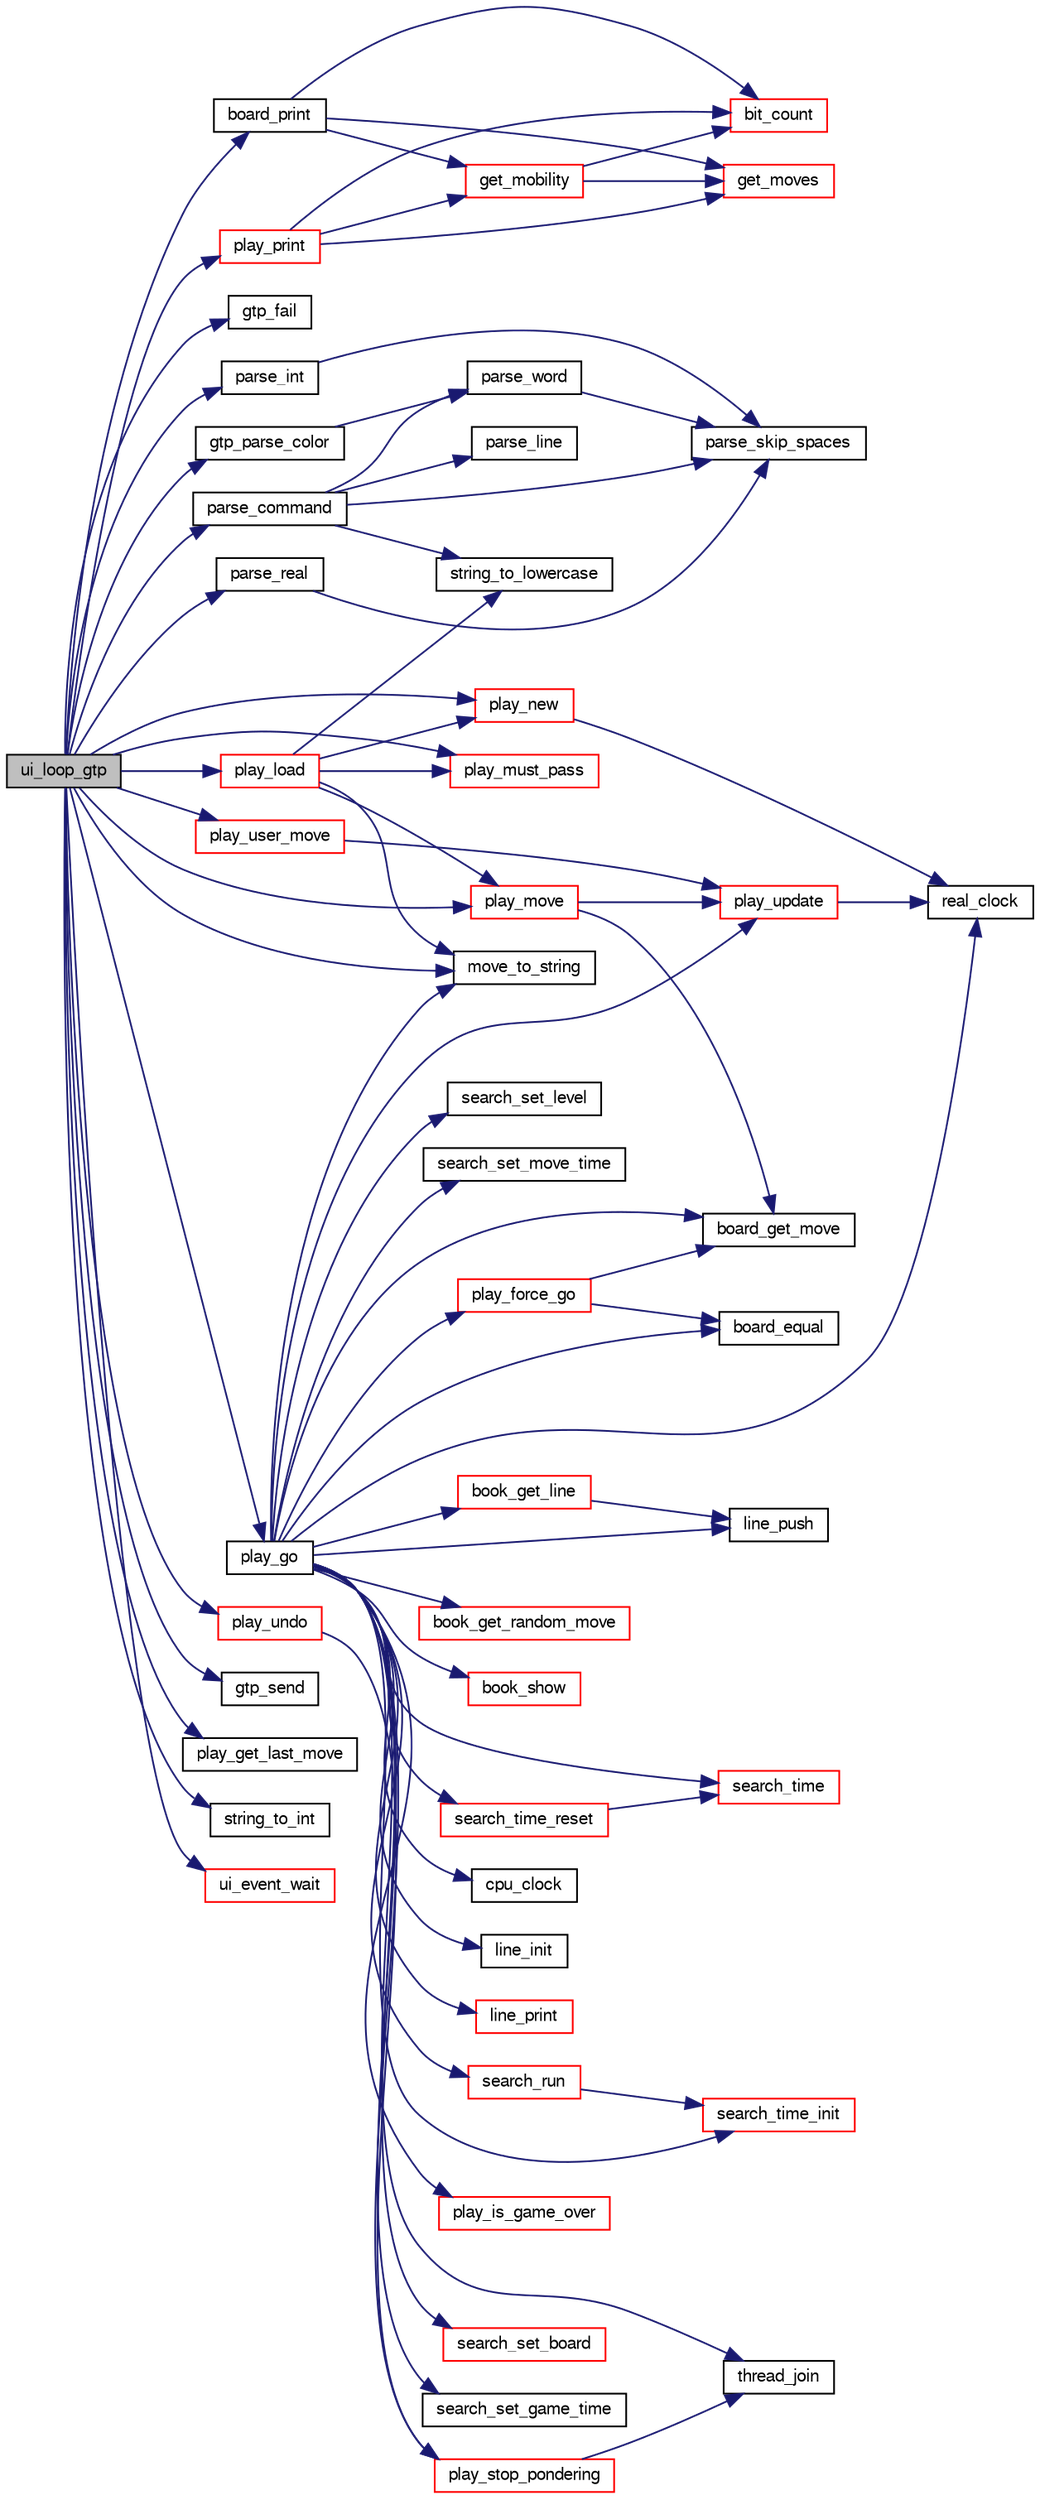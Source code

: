 digraph "ui_loop_gtp"
{
 // LATEX_PDF_SIZE
  bgcolor="transparent";
  edge [fontname="FreeSans",fontsize="10",labelfontname="FreeSans",labelfontsize="10"];
  node [fontname="FreeSans",fontsize="10",shape=record];
  rankdir="LR";
  Node1 [label="ui_loop_gtp",height=0.2,width=0.4,color="black", fillcolor="grey75", style="filled", fontcolor="black",tooltip="Loop event."];
  Node1 -> Node2 [color="midnightblue",fontsize="10",style="solid",fontname="FreeSans"];
  Node2 [label="board_print",height=0.2,width=0.4,color="black",URL="$board_8c.html#a27ccb92684d9e7194eeb3bc34311ad55",tooltip="Print out the board."];
  Node2 -> Node3 [color="midnightblue",fontsize="10",style="solid",fontname="FreeSans"];
  Node3 [label="bit_count",height=0.2,width=0.4,color="red",URL="$bit_8c.html#a830fec0a90989da1f1900ff609b92167",tooltip="Count the number of bits set to one in an unsigned long long."];
  Node2 -> Node5 [color="midnightblue",fontsize="10",style="solid",fontname="FreeSans"];
  Node5 [label="get_mobility",height=0.2,width=0.4,color="red",URL="$board_8c.html#a7509639c4e49c56fe83b3d978580ed42",tooltip="Count legal moves."];
  Node5 -> Node3 [color="midnightblue",fontsize="10",style="solid",fontname="FreeSans"];
  Node5 -> Node6 [color="midnightblue",fontsize="10",style="solid",fontname="FreeSans"];
  Node6 [label="get_moves",height=0.2,width=0.4,color="red",URL="$board_8c.html#a7610dc936a6aea22b3c5e162f722a7a1",tooltip="Get legal moves."];
  Node2 -> Node6 [color="midnightblue",fontsize="10",style="solid",fontname="FreeSans"];
  Node1 -> Node9 [color="midnightblue",fontsize="10",style="solid",fontname="FreeSans"];
  Node9 [label="gtp_fail",height=0.2,width=0.4,color="black",URL="$gtp_8c.html#a84ea0badc68cb459c9f3aa40e1777e01",tooltip=" "];
  Node1 -> Node10 [color="midnightblue",fontsize="10",style="solid",fontname="FreeSans"];
  Node10 [label="gtp_parse_color",height=0.2,width=0.4,color="black",URL="$gtp_8c.html#a626ffe4b32fa1529f1d8d3467462a4a3",tooltip=" "];
  Node10 -> Node11 [color="midnightblue",fontsize="10",style="solid",fontname="FreeSans"];
  Node11 [label="parse_word",height=0.2,width=0.4,color="black",URL="$util_8c.html#a37223454580e3fd41f4bddb3c3970da5",tooltip="Parse a word."];
  Node11 -> Node12 [color="midnightblue",fontsize="10",style="solid",fontname="FreeSans"];
  Node12 [label="parse_skip_spaces",height=0.2,width=0.4,color="black",URL="$util_8c.html#a35508e8fcec689d875231b2f93fbe4a5",tooltip="Skip spaces."];
  Node1 -> Node13 [color="midnightblue",fontsize="10",style="solid",fontname="FreeSans"];
  Node13 [label="gtp_send",height=0.2,width=0.4,color="black",URL="$gtp_8c.html#ac48100641a17612a32a6db96d54d2e32",tooltip=" "];
  Node1 -> Node14 [color="midnightblue",fontsize="10",style="solid",fontname="FreeSans"];
  Node14 [label="move_to_string",height=0.2,width=0.4,color="black",URL="$move_8c.html#a5d61a3318dc80a3171250974a921055d",tooltip="Print out a move."];
  Node1 -> Node15 [color="midnightblue",fontsize="10",style="solid",fontname="FreeSans"];
  Node15 [label="parse_command",height=0.2,width=0.4,color="black",URL="$util_8c.html#a42d6fa0294fe3a643d1942c6610f75f4",tooltip="Parse a command."];
  Node15 -> Node16 [color="midnightblue",fontsize="10",style="solid",fontname="FreeSans"];
  Node16 [label="parse_line",height=0.2,width=0.4,color="black",URL="$util_8c.html#a8648973bfd6c3001cd5ebe5268662f1e",tooltip="Parse a line."];
  Node15 -> Node12 [color="midnightblue",fontsize="10",style="solid",fontname="FreeSans"];
  Node15 -> Node11 [color="midnightblue",fontsize="10",style="solid",fontname="FreeSans"];
  Node15 -> Node17 [color="midnightblue",fontsize="10",style="solid",fontname="FreeSans"];
  Node17 [label="string_to_lowercase",height=0.2,width=0.4,color="black",URL="$util_8c.html#a63f0d8023994d5b47de94f80738870e8",tooltip="Change all char of a string to lowercase."];
  Node1 -> Node18 [color="midnightblue",fontsize="10",style="solid",fontname="FreeSans"];
  Node18 [label="parse_int",height=0.2,width=0.4,color="black",URL="$util_8c.html#a0fad57b1fd6851c6cde5258a897b7a61",tooltip="Parse an integer."];
  Node18 -> Node12 [color="midnightblue",fontsize="10",style="solid",fontname="FreeSans"];
  Node1 -> Node19 [color="midnightblue",fontsize="10",style="solid",fontname="FreeSans"];
  Node19 [label="parse_real",height=0.2,width=0.4,color="black",URL="$util_8c.html#a6afb4032b94c4505472fe147fa9a7d37",tooltip="Parse a real number (as a double floating point)."];
  Node19 -> Node12 [color="midnightblue",fontsize="10",style="solid",fontname="FreeSans"];
  Node1 -> Node20 [color="midnightblue",fontsize="10",style="solid",fontname="FreeSans"];
  Node20 [label="play_get_last_move",height=0.2,width=0.4,color="black",URL="$play_8c.html#aa6fd33134335f8c1d68e7f0e5ea9c002",tooltip="Get the last played move."];
  Node1 -> Node21 [color="midnightblue",fontsize="10",style="solid",fontname="FreeSans"];
  Node21 [label="play_go",height=0.2,width=0.4,color="black",URL="$play_8c.html#aeba64a0b6660a04cff93da447da3f746",tooltip="Start thinking."];
  Node21 -> Node22 [color="midnightblue",fontsize="10",style="solid",fontname="FreeSans"];
  Node22 [label="board_equal",height=0.2,width=0.4,color="black",URL="$board_8c.html#a8b5bfe9db13bf07894a8bc77e3ebfbbe",tooltip="Compare two board for equality."];
  Node21 -> Node23 [color="midnightblue",fontsize="10",style="solid",fontname="FreeSans"];
  Node23 [label="board_get_move",height=0.2,width=0.4,color="black",URL="$board_8c.html#a3b5748c109770fe228ea15b562c0f113",tooltip="Compute a move."];
  Node21 -> Node24 [color="midnightblue",fontsize="10",style="solid",fontname="FreeSans"];
  Node24 [label="book_get_line",height=0.2,width=0.4,color="red",URL="$book_8c.html#a5c4b33003cbd770b19d394d4f6dd6a4f",tooltip="Get a variation from the book."];
  Node24 -> Node41 [color="midnightblue",fontsize="10",style="solid",fontname="FreeSans"];
  Node41 [label="line_push",height=0.2,width=0.4,color="black",URL="$move_8c.html#a1781d0a89d5c0c8831bb7eb845d19976",tooltip="Add a move to the sequence."];
  Node21 -> Node47 [color="midnightblue",fontsize="10",style="solid",fontname="FreeSans"];
  Node47 [label="book_get_random_move",height=0.2,width=0.4,color="red",URL="$book_8c.html#a71ddeb4c807f9833f5e8507ba9dab350",tooltip="Get a move at random from the opening book."];
  Node21 -> Node48 [color="midnightblue",fontsize="10",style="solid",fontname="FreeSans"];
  Node48 [label="book_show",height=0.2,width=0.4,color="red",URL="$book_8c.html#a393a42eb1a3ce423cad7df4eb4ffaac4",tooltip="Display a position from the book."];
  Node21 -> Node53 [color="midnightblue",fontsize="10",style="solid",fontname="FreeSans"];
  Node53 [label="cpu_clock",height=0.2,width=0.4,color="black",URL="$util_8h.html#a476050b74be66b76cf5d30c89a837798",tooltip=" "];
  Node21 -> Node54 [color="midnightblue",fontsize="10",style="solid",fontname="FreeSans"];
  Node54 [label="line_init",height=0.2,width=0.4,color="black",URL="$move_8c.html#a833b8b36407a601e79b24179cbebbef8",tooltip="Initialize a sequence of moves."];
  Node21 -> Node55 [color="midnightblue",fontsize="10",style="solid",fontname="FreeSans"];
  Node55 [label="line_print",height=0.2,width=0.4,color="red",URL="$move_8c.html#a0ae53ce219676b29cf33f8e7586f75a9",tooltip="Print a move sequence."];
  Node21 -> Node41 [color="midnightblue",fontsize="10",style="solid",fontname="FreeSans"];
  Node21 -> Node14 [color="midnightblue",fontsize="10",style="solid",fontname="FreeSans"];
  Node21 -> Node57 [color="midnightblue",fontsize="10",style="solid",fontname="FreeSans"];
  Node57 [label="play_force_go",height=0.2,width=0.4,color="red",URL="$play_8c.html#a0fac168d26c41a2a24f357011d546143",tooltip="Play a forced move."];
  Node57 -> Node22 [color="midnightblue",fontsize="10",style="solid",fontname="FreeSans"];
  Node57 -> Node23 [color="midnightblue",fontsize="10",style="solid",fontname="FreeSans"];
  Node21 -> Node58 [color="midnightblue",fontsize="10",style="solid",fontname="FreeSans"];
  Node58 [label="play_is_game_over",height=0.2,width=0.4,color="red",URL="$play_8c.html#ad8fbdebca393fc37414e594b098650b3",tooltip="Check if game is over."];
  Node21 -> Node59 [color="midnightblue",fontsize="10",style="solid",fontname="FreeSans"];
  Node59 [label="play_stop_pondering",height=0.2,width=0.4,color="red",URL="$play_8c.html#a4a4b7bf94f1ee79c788fbcca3ddc347f",tooltip="Stop pondering."];
  Node59 -> Node62 [color="midnightblue",fontsize="10",style="solid",fontname="FreeSans"];
  Node62 [label="thread_join",height=0.2,width=0.4,color="black",URL="$util_8c.html#a52efa84f4cfd49921787886d9543ab64",tooltip="Join a thread."];
  Node21 -> Node63 [color="midnightblue",fontsize="10",style="solid",fontname="FreeSans"];
  Node63 [label="play_update",height=0.2,width=0.4,color="red",URL="$play_8c.html#a565bcabc21b749bfaad647fd4a4225ea",tooltip="Update the game."];
  Node63 -> Node65 [color="midnightblue",fontsize="10",style="solid",fontname="FreeSans"];
  Node65 [label="real_clock",height=0.2,width=0.4,color="black",URL="$util_8h.html#a358b4c5eab4941b90bb9ef1676e5f7e5",tooltip=" "];
  Node21 -> Node65 [color="midnightblue",fontsize="10",style="solid",fontname="FreeSans"];
  Node21 -> Node66 [color="midnightblue",fontsize="10",style="solid",fontname="FreeSans"];
  Node66 [label="search_run",height=0.2,width=0.4,color="red",URL="$root_8c.html#ae8b727693fc7a90e504bd8abec158c84",tooltip="Search the bestmove of a given board."];
  Node66 -> Node196 [color="midnightblue",fontsize="10",style="solid",fontname="FreeSans"];
  Node196 [label="search_time_init",height=0.2,width=0.4,color="red",URL="$search_8c.html#a0338bb851c866a94b8451004068fa394",tooltip="Initialize the alloted time."];
  Node21 -> Node199 [color="midnightblue",fontsize="10",style="solid",fontname="FreeSans"];
  Node199 [label="search_set_board",height=0.2,width=0.4,color="red",URL="$search_8c.html#a99ecde00b1e5da1b9366b69ec1971568",tooltip="Set the board to analyze."];
  Node21 -> Node200 [color="midnightblue",fontsize="10",style="solid",fontname="FreeSans"];
  Node200 [label="search_set_game_time",height=0.2,width=0.4,color="black",URL="$search_8c.html#aff1b83c3891eb0c777f3dfc74ce5fb25",tooltip="set time to search."];
  Node21 -> Node201 [color="midnightblue",fontsize="10",style="solid",fontname="FreeSans"];
  Node201 [label="search_set_level",height=0.2,width=0.4,color="black",URL="$search_8c.html#a06bb5a695032b0cc1d8e8ca51e231ad7",tooltip="Set the search level."];
  Node21 -> Node202 [color="midnightblue",fontsize="10",style="solid",fontname="FreeSans"];
  Node202 [label="search_set_move_time",height=0.2,width=0.4,color="black",URL="$search_8c.html#ad85c25af88314b0b35b544ed1721298b",tooltip="set time to search."];
  Node21 -> Node157 [color="midnightblue",fontsize="10",style="solid",fontname="FreeSans"];
  Node157 [label="search_time",height=0.2,width=0.4,color="red",URL="$search_8c.html#afcdfa9c4ac42ff535885efeb671ffe8d",tooltip="Return the time spent by the search."];
  Node21 -> Node196 [color="midnightblue",fontsize="10",style="solid",fontname="FreeSans"];
  Node21 -> Node203 [color="midnightblue",fontsize="10",style="solid",fontname="FreeSans"];
  Node203 [label="search_time_reset",height=0.2,width=0.4,color="red",URL="$search_8c.html#a1e267482ae343ba46e8d1b8c9ae26cb8",tooltip="Reset the alloted time."];
  Node203 -> Node157 [color="midnightblue",fontsize="10",style="solid",fontname="FreeSans"];
  Node21 -> Node62 [color="midnightblue",fontsize="10",style="solid",fontname="FreeSans"];
  Node1 -> Node204 [color="midnightblue",fontsize="10",style="solid",fontname="FreeSans"];
  Node204 [label="play_load",height=0.2,width=0.4,color="red",URL="$play_8c.html#acf0b03291dd4c87244683bf8f3c753a5",tooltip="Load a saved game."];
  Node204 -> Node14 [color="midnightblue",fontsize="10",style="solid",fontname="FreeSans"];
  Node204 -> Node224 [color="midnightblue",fontsize="10",style="solid",fontname="FreeSans"];
  Node224 [label="play_move",height=0.2,width=0.4,color="red",URL="$play_8c.html#a556fbc788431e00c9f7b01722a78a2ff",tooltip="Play a move."];
  Node224 -> Node23 [color="midnightblue",fontsize="10",style="solid",fontname="FreeSans"];
  Node224 -> Node63 [color="midnightblue",fontsize="10",style="solid",fontname="FreeSans"];
  Node204 -> Node225 [color="midnightblue",fontsize="10",style="solid",fontname="FreeSans"];
  Node225 [label="play_must_pass",height=0.2,width=0.4,color="red",URL="$play_8c.html#a04e3a4dbc7946f948b1e18c17f8e2965",tooltip="Check if player must pass."];
  Node204 -> Node226 [color="midnightblue",fontsize="10",style="solid",fontname="FreeSans"];
  Node226 [label="play_new",height=0.2,width=0.4,color="red",URL="$play_8c.html#a61b819f1f97c593c9ed9b75b8a99e719",tooltip="Start a new game."];
  Node226 -> Node65 [color="midnightblue",fontsize="10",style="solid",fontname="FreeSans"];
  Node204 -> Node17 [color="midnightblue",fontsize="10",style="solid",fontname="FreeSans"];
  Node1 -> Node224 [color="midnightblue",fontsize="10",style="solid",fontname="FreeSans"];
  Node1 -> Node225 [color="midnightblue",fontsize="10",style="solid",fontname="FreeSans"];
  Node1 -> Node226 [color="midnightblue",fontsize="10",style="solid",fontname="FreeSans"];
  Node1 -> Node228 [color="midnightblue",fontsize="10",style="solid",fontname="FreeSans"];
  Node228 [label="play_print",height=0.2,width=0.4,color="red",URL="$play_8c.html#a271dcbbc65d1c9645070a03676a0fe29",tooltip="Print the game state."];
  Node228 -> Node3 [color="midnightblue",fontsize="10",style="solid",fontname="FreeSans"];
  Node228 -> Node5 [color="midnightblue",fontsize="10",style="solid",fontname="FreeSans"];
  Node228 -> Node6 [color="midnightblue",fontsize="10",style="solid",fontname="FreeSans"];
  Node1 -> Node229 [color="midnightblue",fontsize="10",style="solid",fontname="FreeSans"];
  Node229 [label="play_undo",height=0.2,width=0.4,color="red",URL="$play_8c.html#ad882a4aab00428deb1159a896b46884e",tooltip="Undo a move."];
  Node229 -> Node59 [color="midnightblue",fontsize="10",style="solid",fontname="FreeSans"];
  Node1 -> Node231 [color="midnightblue",fontsize="10",style="solid",fontname="FreeSans"];
  Node231 [label="play_user_move",height=0.2,width=0.4,color="red",URL="$play_8c.html#a7c5196ce6ab45f351647f82a000cd265",tooltip="Play a user move."];
  Node231 -> Node63 [color="midnightblue",fontsize="10",style="solid",fontname="FreeSans"];
  Node1 -> Node232 [color="midnightblue",fontsize="10",style="solid",fontname="FreeSans"];
  Node232 [label="string_to_int",height=0.2,width=0.4,color="black",URL="$util_8c.html#a892b51d59129915627472acdf3265d3b",tooltip="Convert a string into an integer."];
  Node1 -> Node233 [color="midnightblue",fontsize="10",style="solid",fontname="FreeSans"];
  Node233 [label="ui_event_wait",height=0.2,width=0.4,color="red",URL="$ui_8c.html#ac3d9125e9061d4d928b05b720fffbb0d",tooltip="Wait input."];
}
